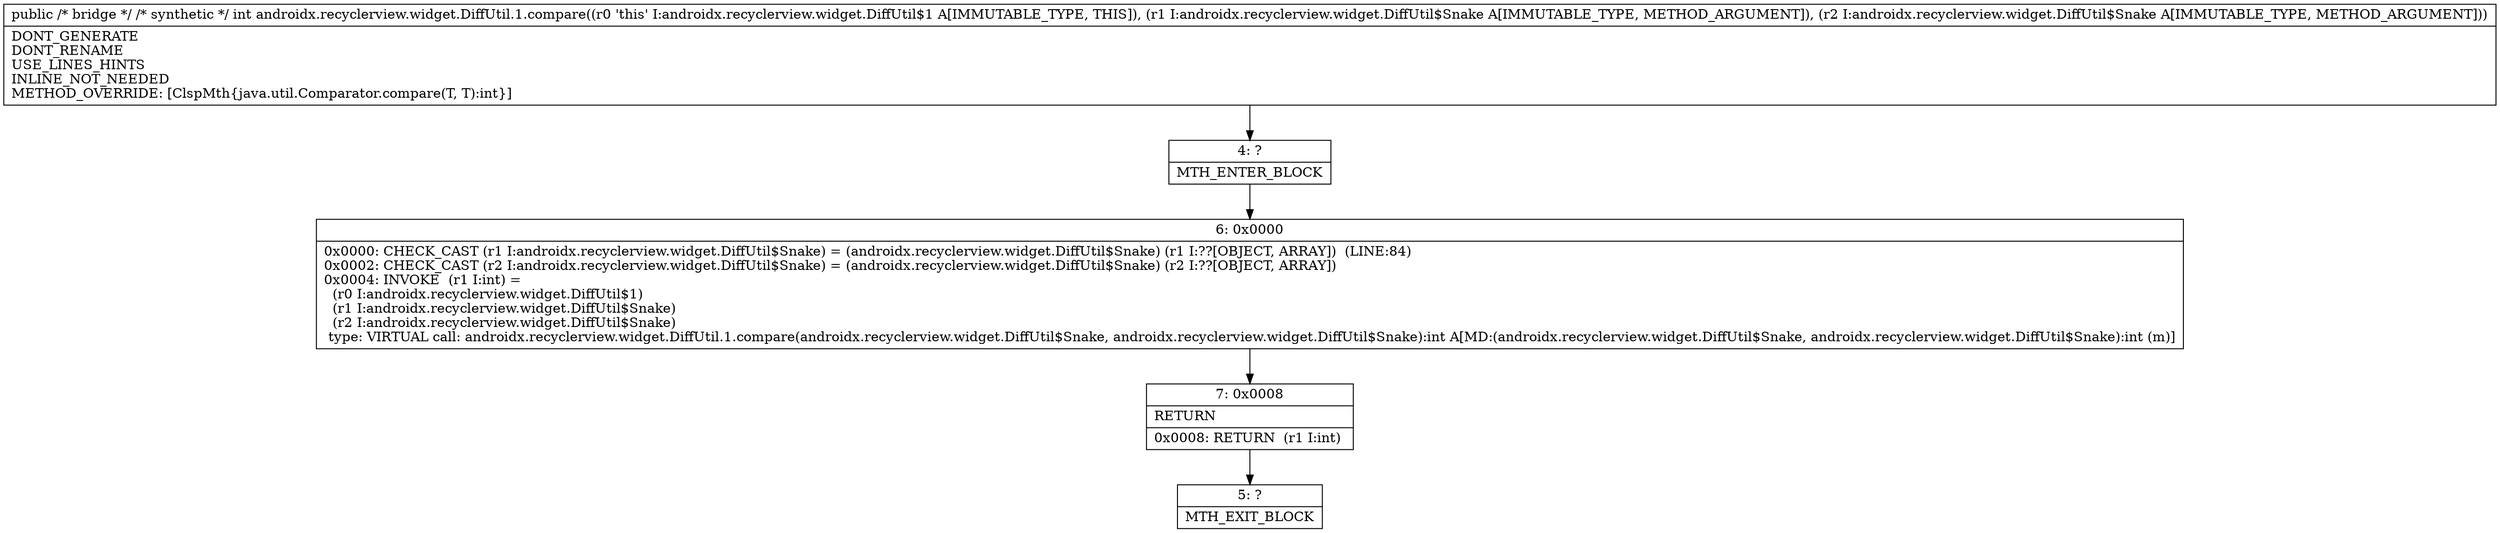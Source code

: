 digraph "CFG forandroidx.recyclerview.widget.DiffUtil.1.compare(Ljava\/lang\/Object;Ljava\/lang\/Object;)I" {
Node_4 [shape=record,label="{4\:\ ?|MTH_ENTER_BLOCK\l}"];
Node_6 [shape=record,label="{6\:\ 0x0000|0x0000: CHECK_CAST (r1 I:androidx.recyclerview.widget.DiffUtil$Snake) = (androidx.recyclerview.widget.DiffUtil$Snake) (r1 I:??[OBJECT, ARRAY])  (LINE:84)\l0x0002: CHECK_CAST (r2 I:androidx.recyclerview.widget.DiffUtil$Snake) = (androidx.recyclerview.widget.DiffUtil$Snake) (r2 I:??[OBJECT, ARRAY]) \l0x0004: INVOKE  (r1 I:int) = \l  (r0 I:androidx.recyclerview.widget.DiffUtil$1)\l  (r1 I:androidx.recyclerview.widget.DiffUtil$Snake)\l  (r2 I:androidx.recyclerview.widget.DiffUtil$Snake)\l type: VIRTUAL call: androidx.recyclerview.widget.DiffUtil.1.compare(androidx.recyclerview.widget.DiffUtil$Snake, androidx.recyclerview.widget.DiffUtil$Snake):int A[MD:(androidx.recyclerview.widget.DiffUtil$Snake, androidx.recyclerview.widget.DiffUtil$Snake):int (m)]\l}"];
Node_7 [shape=record,label="{7\:\ 0x0008|RETURN\l|0x0008: RETURN  (r1 I:int) \l}"];
Node_5 [shape=record,label="{5\:\ ?|MTH_EXIT_BLOCK\l}"];
MethodNode[shape=record,label="{public \/* bridge *\/ \/* synthetic *\/ int androidx.recyclerview.widget.DiffUtil.1.compare((r0 'this' I:androidx.recyclerview.widget.DiffUtil$1 A[IMMUTABLE_TYPE, THIS]), (r1 I:androidx.recyclerview.widget.DiffUtil$Snake A[IMMUTABLE_TYPE, METHOD_ARGUMENT]), (r2 I:androidx.recyclerview.widget.DiffUtil$Snake A[IMMUTABLE_TYPE, METHOD_ARGUMENT]))  | DONT_GENERATE\lDONT_RENAME\lUSE_LINES_HINTS\lINLINE_NOT_NEEDED\lMETHOD_OVERRIDE: [ClspMth\{java.util.Comparator.compare(T, T):int\}]\l}"];
MethodNode -> Node_4;Node_4 -> Node_6;
Node_6 -> Node_7;
Node_7 -> Node_5;
}

